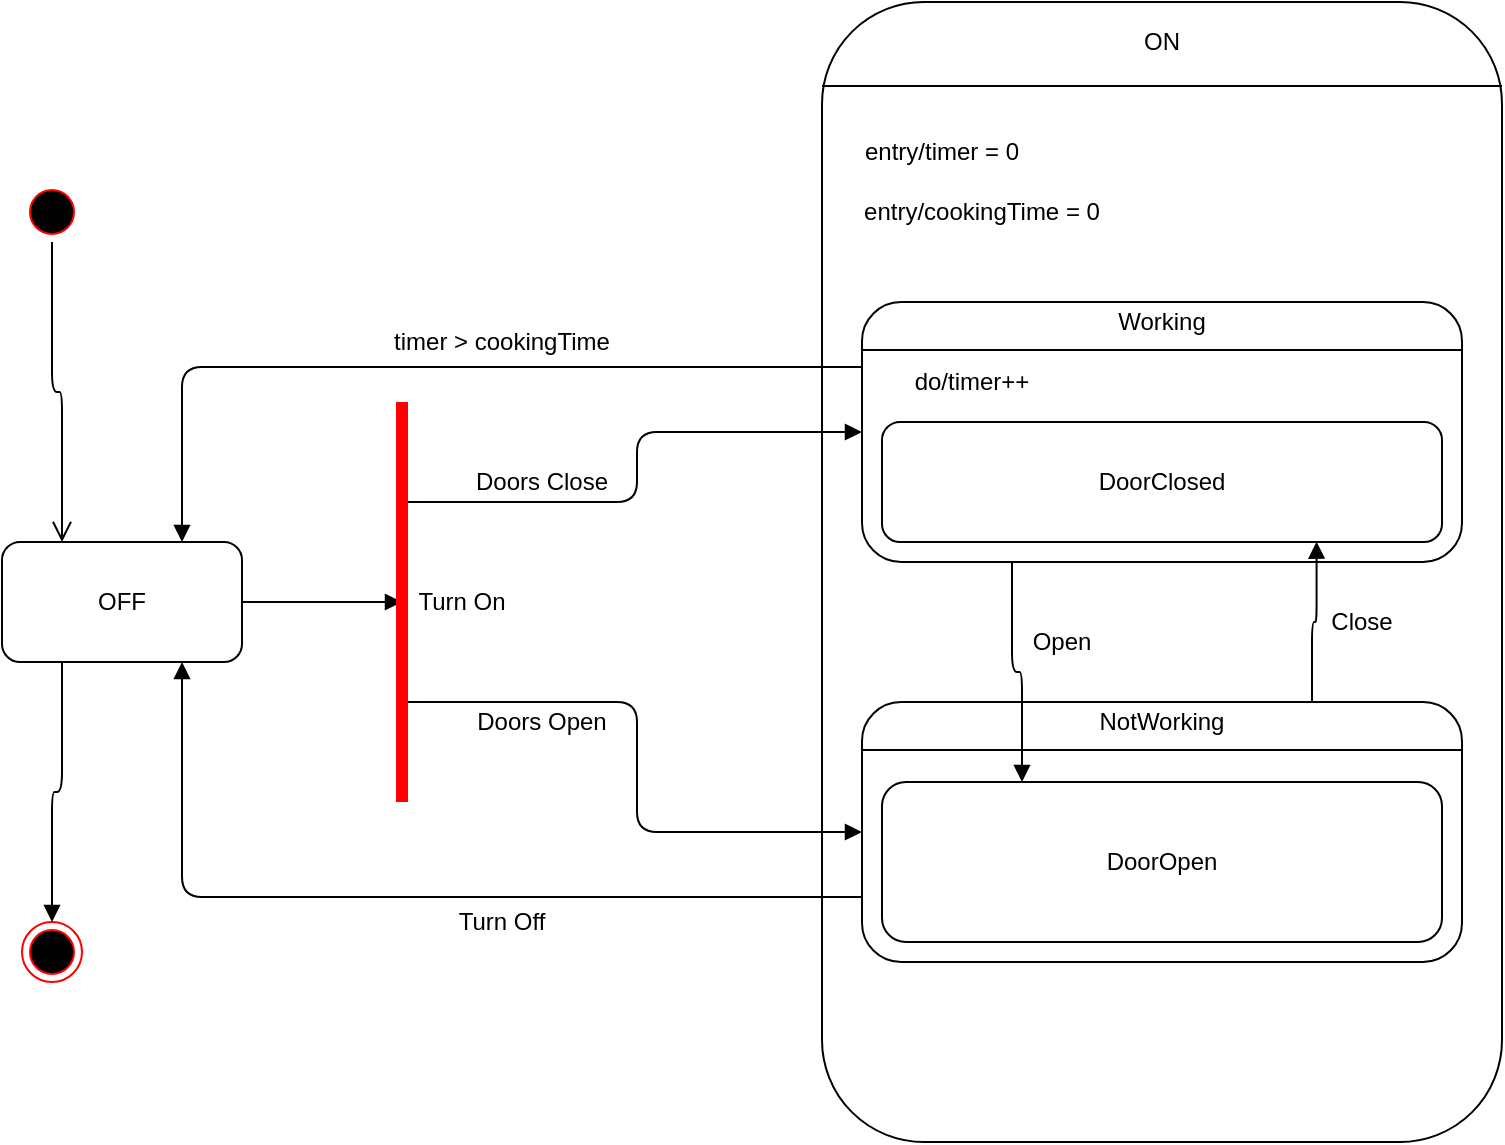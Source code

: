 <mxfile version="10.6.7" type="device"><diagram id="vWUEget5jLDn9aGNfBvg" name="Page-1"><mxGraphModel dx="1683" dy="917" grid="1" gridSize="10" guides="1" tooltips="1" connect="1" arrows="1" fold="1" page="1" pageScale="1" pageWidth="827" pageHeight="1169" math="0" shadow="0"><root><mxCell id="0"/><mxCell id="1" parent="0"/><mxCell id="HyA-qvIbORkoVF_6VgOd-1" value="" style="rounded=1;whiteSpace=wrap;html=1;" vertex="1" parent="1"><mxGeometry x="450" y="70" width="340" height="570" as="geometry"/></mxCell><mxCell id="HyA-qvIbORkoVF_6VgOd-2" value="" style="line;strokeWidth=1;fillColor=none;align=left;verticalAlign=middle;spacingTop=-1;spacingLeft=3;spacingRight=3;rotatable=0;labelPosition=right;points=[];portConstraint=eastwest;" vertex="1" parent="1"><mxGeometry x="450" y="108" width="340" height="8" as="geometry"/></mxCell><mxCell id="HyA-qvIbORkoVF_6VgOd-3" value="ON" style="text;html=1;strokeColor=none;fillColor=none;align=center;verticalAlign=middle;whiteSpace=wrap;rounded=0;" vertex="1" parent="1"><mxGeometry x="600" y="80" width="40" height="20" as="geometry"/></mxCell><mxCell id="HyA-qvIbORkoVF_6VgOd-4" value="&lt;div style=&quot;text-align: left&quot;&gt;&lt;span&gt;entry/timer = 0&lt;/span&gt;&lt;/div&gt;" style="text;html=1;strokeColor=none;fillColor=none;align=center;verticalAlign=middle;whiteSpace=wrap;rounded=0;" vertex="1" parent="1"><mxGeometry x="460" y="130" width="100" height="30" as="geometry"/></mxCell><mxCell id="HyA-qvIbORkoVF_6VgOd-5" value="&lt;div style=&quot;text-align: left&quot;&gt;&lt;span&gt;entry/cookingTime = 0&lt;/span&gt;&lt;/div&gt;" style="text;html=1;strokeColor=none;fillColor=none;align=center;verticalAlign=middle;whiteSpace=wrap;rounded=0;" vertex="1" parent="1"><mxGeometry x="460" y="160" width="140" height="30" as="geometry"/></mxCell><mxCell id="HyA-qvIbORkoVF_6VgOd-6" value="" style="rounded=1;whiteSpace=wrap;html=1;" vertex="1" parent="1"><mxGeometry x="470" y="220" width="300" height="130" as="geometry"/></mxCell><mxCell id="HyA-qvIbORkoVF_6VgOd-7" value="" style="line;strokeWidth=1;fillColor=none;align=left;verticalAlign=middle;spacingTop=-1;spacingLeft=3;spacingRight=3;rotatable=0;labelPosition=right;points=[];portConstraint=eastwest;" vertex="1" parent="1"><mxGeometry x="470" y="240" width="300" height="8" as="geometry"/></mxCell><mxCell id="HyA-qvIbORkoVF_6VgOd-8" value="Working" style="text;html=1;strokeColor=none;fillColor=none;align=center;verticalAlign=middle;whiteSpace=wrap;rounded=0;" vertex="1" parent="1"><mxGeometry x="600" y="220" width="40" height="20" as="geometry"/></mxCell><mxCell id="HyA-qvIbORkoVF_6VgOd-9" value="DoorClosed" style="rounded=1;whiteSpace=wrap;html=1;" vertex="1" parent="1"><mxGeometry x="480" y="280" width="280" height="60" as="geometry"/></mxCell><mxCell id="HyA-qvIbORkoVF_6VgOd-10" value="" style="rounded=1;whiteSpace=wrap;html=1;" vertex="1" parent="1"><mxGeometry x="470" y="420" width="300" height="130" as="geometry"/></mxCell><mxCell id="HyA-qvIbORkoVF_6VgOd-11" value="" style="line;strokeWidth=1;fillColor=none;align=left;verticalAlign=middle;spacingTop=-1;spacingLeft=3;spacingRight=3;rotatable=0;labelPosition=right;points=[];portConstraint=eastwest;" vertex="1" parent="1"><mxGeometry x="470" y="440" width="300" height="8" as="geometry"/></mxCell><mxCell id="HyA-qvIbORkoVF_6VgOd-12" value="NotWorking" style="text;html=1;strokeColor=none;fillColor=none;align=center;verticalAlign=middle;whiteSpace=wrap;rounded=0;" vertex="1" parent="1"><mxGeometry x="600" y="420" width="40" height="20" as="geometry"/></mxCell><mxCell id="HyA-qvIbORkoVF_6VgOd-13" value="DoorOpen" style="rounded=1;whiteSpace=wrap;html=1;" vertex="1" parent="1"><mxGeometry x="480" y="460" width="280" height="80" as="geometry"/></mxCell><mxCell id="HyA-qvIbORkoVF_6VgOd-14" value="do/timer++" style="text;html=1;strokeColor=none;fillColor=none;align=center;verticalAlign=middle;whiteSpace=wrap;rounded=0;" vertex="1" parent="1"><mxGeometry x="480" y="250" width="90" height="20" as="geometry"/></mxCell><mxCell id="HyA-qvIbORkoVF_6VgOd-15" value="" style="endArrow=block;endFill=1;html=1;edgeStyle=orthogonalEdgeStyle;align=left;verticalAlign=top;exitX=0.75;exitY=0;exitDx=0;exitDy=0;entryX=0.776;entryY=0.997;entryDx=0;entryDy=0;entryPerimeter=0;" edge="1" parent="1" source="HyA-qvIbORkoVF_6VgOd-10" target="HyA-qvIbORkoVF_6VgOd-9"><mxGeometry x="-0.75" y="60" relative="1" as="geometry"><mxPoint x="210" y="290" as="sourcePoint"/><mxPoint x="370" y="290" as="targetPoint"/><mxPoint as="offset"/></mxGeometry></mxCell><mxCell id="HyA-qvIbORkoVF_6VgOd-17" value="" style="endArrow=block;endFill=1;html=1;edgeStyle=orthogonalEdgeStyle;align=left;verticalAlign=top;exitX=0.25;exitY=1;exitDx=0;exitDy=0;entryX=0.25;entryY=0;entryDx=0;entryDy=0;" edge="1" parent="1" source="HyA-qvIbORkoVF_6VgOd-6" target="HyA-qvIbORkoVF_6VgOd-13"><mxGeometry x="-0.75" y="60" relative="1" as="geometry"><mxPoint x="220" y="300" as="sourcePoint"/><mxPoint x="380" y="300" as="targetPoint"/><mxPoint as="offset"/></mxGeometry></mxCell><mxCell id="HyA-qvIbORkoVF_6VgOd-19" value="" style="endArrow=block;endFill=1;html=1;edgeStyle=orthogonalEdgeStyle;align=left;verticalAlign=top;exitX=0.25;exitY=1;exitDx=0;exitDy=0;entryX=0.5;entryY=0;entryDx=0;entryDy=0;" edge="1" parent="1" source="HyA-qvIbORkoVF_6VgOd-27" target="HyA-qvIbORkoVF_6VgOd-39"><mxGeometry x="-0.75" y="60" relative="1" as="geometry"><mxPoint x="30" y="140" as="sourcePoint"/><mxPoint x="190" y="140" as="targetPoint"/><mxPoint as="offset"/></mxGeometry></mxCell><mxCell id="HyA-qvIbORkoVF_6VgOd-20" value="" style="endArrow=block;endFill=1;html=1;edgeStyle=orthogonalEdgeStyle;align=left;verticalAlign=top;exitX=0;exitY=0.75;exitDx=0;exitDy=0;entryX=0.75;entryY=1;entryDx=0;entryDy=0;" edge="1" parent="1" source="HyA-qvIbORkoVF_6VgOd-10" target="HyA-qvIbORkoVF_6VgOd-27"><mxGeometry x="-0.75" y="60" relative="1" as="geometry"><mxPoint x="40" y="150" as="sourcePoint"/><mxPoint x="200" y="150" as="targetPoint"/><mxPoint as="offset"/></mxGeometry></mxCell><mxCell id="HyA-qvIbORkoVF_6VgOd-21" value="" style="endArrow=block;endFill=1;html=1;edgeStyle=orthogonalEdgeStyle;align=left;verticalAlign=top;exitX=0;exitY=0.25;exitDx=0;exitDy=0;entryX=0.75;entryY=0;entryDx=0;entryDy=0;" edge="1" parent="1" source="HyA-qvIbORkoVF_6VgOd-6" target="HyA-qvIbORkoVF_6VgOd-27"><mxGeometry x="-0.75" y="60" relative="1" as="geometry"><mxPoint x="50" y="160" as="sourcePoint"/><mxPoint x="210" y="160" as="targetPoint"/><mxPoint as="offset"/></mxGeometry></mxCell><mxCell id="HyA-qvIbORkoVF_6VgOd-22" value="" style="endArrow=block;endFill=1;html=1;edgeStyle=orthogonalEdgeStyle;align=left;verticalAlign=top;exitX=0.75;exitY=0.5;exitDx=0;exitDy=0;exitPerimeter=0;entryX=0;entryY=0.5;entryDx=0;entryDy=0;" edge="1" parent="1" source="HyA-qvIbORkoVF_6VgOd-28" target="HyA-qvIbORkoVF_6VgOd-10"><mxGeometry x="-0.75" y="60" relative="1" as="geometry"><mxPoint x="60" y="170" as="sourcePoint"/><mxPoint x="220" y="170" as="targetPoint"/><mxPoint as="offset"/></mxGeometry></mxCell><mxCell id="HyA-qvIbORkoVF_6VgOd-23" value="" style="endArrow=block;endFill=1;html=1;edgeStyle=orthogonalEdgeStyle;align=left;verticalAlign=top;exitX=0.25;exitY=0.5;exitDx=0;exitDy=0;exitPerimeter=0;entryX=0;entryY=0.5;entryDx=0;entryDy=0;" edge="1" parent="1" source="HyA-qvIbORkoVF_6VgOd-28" target="HyA-qvIbORkoVF_6VgOd-6"><mxGeometry x="-0.75" y="60" relative="1" as="geometry"><mxPoint x="70" y="180" as="sourcePoint"/><mxPoint x="230" y="180" as="targetPoint"/><mxPoint as="offset"/></mxGeometry></mxCell><mxCell id="HyA-qvIbORkoVF_6VgOd-24" value="" style="endArrow=block;endFill=1;html=1;edgeStyle=orthogonalEdgeStyle;align=left;verticalAlign=top;exitX=1;exitY=0.5;exitDx=0;exitDy=0;entryX=0.5;entryY=0.5;entryDx=0;entryDy=0;entryPerimeter=0;" edge="1" parent="1" source="HyA-qvIbORkoVF_6VgOd-27" target="HyA-qvIbORkoVF_6VgOd-28"><mxGeometry x="-0.75" y="60" relative="1" as="geometry"><mxPoint x="80" y="190" as="sourcePoint"/><mxPoint x="240" y="190" as="targetPoint"/><mxPoint as="offset"/></mxGeometry></mxCell><mxCell id="HyA-qvIbORkoVF_6VgOd-25" value="Close" style="text;html=1;strokeColor=none;fillColor=none;align=center;verticalAlign=middle;whiteSpace=wrap;rounded=0;" vertex="1" parent="1"><mxGeometry x="700" y="370" width="40" height="20" as="geometry"/></mxCell><mxCell id="HyA-qvIbORkoVF_6VgOd-26" value="Open" style="text;html=1;strokeColor=none;fillColor=none;align=center;verticalAlign=middle;whiteSpace=wrap;rounded=0;" vertex="1" parent="1"><mxGeometry x="550" y="380" width="40" height="20" as="geometry"/></mxCell><mxCell id="HyA-qvIbORkoVF_6VgOd-27" value="OFF" style="rounded=1;whiteSpace=wrap;html=1;" vertex="1" parent="1"><mxGeometry x="40" y="340" width="120" height="60" as="geometry"/></mxCell><mxCell id="HyA-qvIbORkoVF_6VgOd-28" value="" style="shape=line;html=1;strokeWidth=6;strokeColor=#ff0000;rotation=90;" vertex="1" parent="1"><mxGeometry x="140" y="365" width="200" height="10" as="geometry"/></mxCell><mxCell id="HyA-qvIbORkoVF_6VgOd-32" value="Turn On" style="text;html=1;strokeColor=none;fillColor=none;align=center;verticalAlign=middle;whiteSpace=wrap;rounded=0;" vertex="1" parent="1"><mxGeometry x="240" y="360" width="60" height="20" as="geometry"/></mxCell><mxCell id="HyA-qvIbORkoVF_6VgOd-33" value="Doors Close" style="text;html=1;strokeColor=none;fillColor=none;align=center;verticalAlign=middle;whiteSpace=wrap;rounded=0;" vertex="1" parent="1"><mxGeometry x="270" y="300" width="80" height="20" as="geometry"/></mxCell><mxCell id="HyA-qvIbORkoVF_6VgOd-34" value="Doors Open" style="text;html=1;strokeColor=none;fillColor=none;align=center;verticalAlign=middle;whiteSpace=wrap;rounded=0;" vertex="1" parent="1"><mxGeometry x="275" y="420" width="70" height="20" as="geometry"/></mxCell><mxCell id="HyA-qvIbORkoVF_6VgOd-35" value="timer &amp;gt; cookingTime" style="text;html=1;strokeColor=none;fillColor=none;align=center;verticalAlign=middle;whiteSpace=wrap;rounded=0;" vertex="1" parent="1"><mxGeometry x="130" y="230" width="320" height="20" as="geometry"/></mxCell><mxCell id="HyA-qvIbORkoVF_6VgOd-36" value="Turn Off" style="text;html=1;strokeColor=none;fillColor=none;align=center;verticalAlign=middle;whiteSpace=wrap;rounded=0;" vertex="1" parent="1"><mxGeometry x="130" y="520" width="320" height="20" as="geometry"/></mxCell><mxCell id="HyA-qvIbORkoVF_6VgOd-37" value="" style="ellipse;html=1;shape=startState;fillColor=#000000;strokeColor=#ff0000;" vertex="1" parent="1"><mxGeometry x="50" y="160" width="30" height="30" as="geometry"/></mxCell><mxCell id="HyA-qvIbORkoVF_6VgOd-38" value="" style="edgeStyle=orthogonalEdgeStyle;html=1;verticalAlign=bottom;endArrow=open;endSize=8;strokeColor=#000000;entryX=0.25;entryY=0;entryDx=0;entryDy=0;" edge="1" source="HyA-qvIbORkoVF_6VgOd-37" parent="1" target="HyA-qvIbORkoVF_6VgOd-27"><mxGeometry relative="1" as="geometry"><mxPoint x="70" y="335" as="targetPoint"/></mxGeometry></mxCell><mxCell id="HyA-qvIbORkoVF_6VgOd-39" value="" style="ellipse;html=1;shape=endState;fillColor=#000000;strokeColor=#ff0000;" vertex="1" parent="1"><mxGeometry x="50" y="530" width="30" height="30" as="geometry"/></mxCell></root></mxGraphModel></diagram></mxfile>